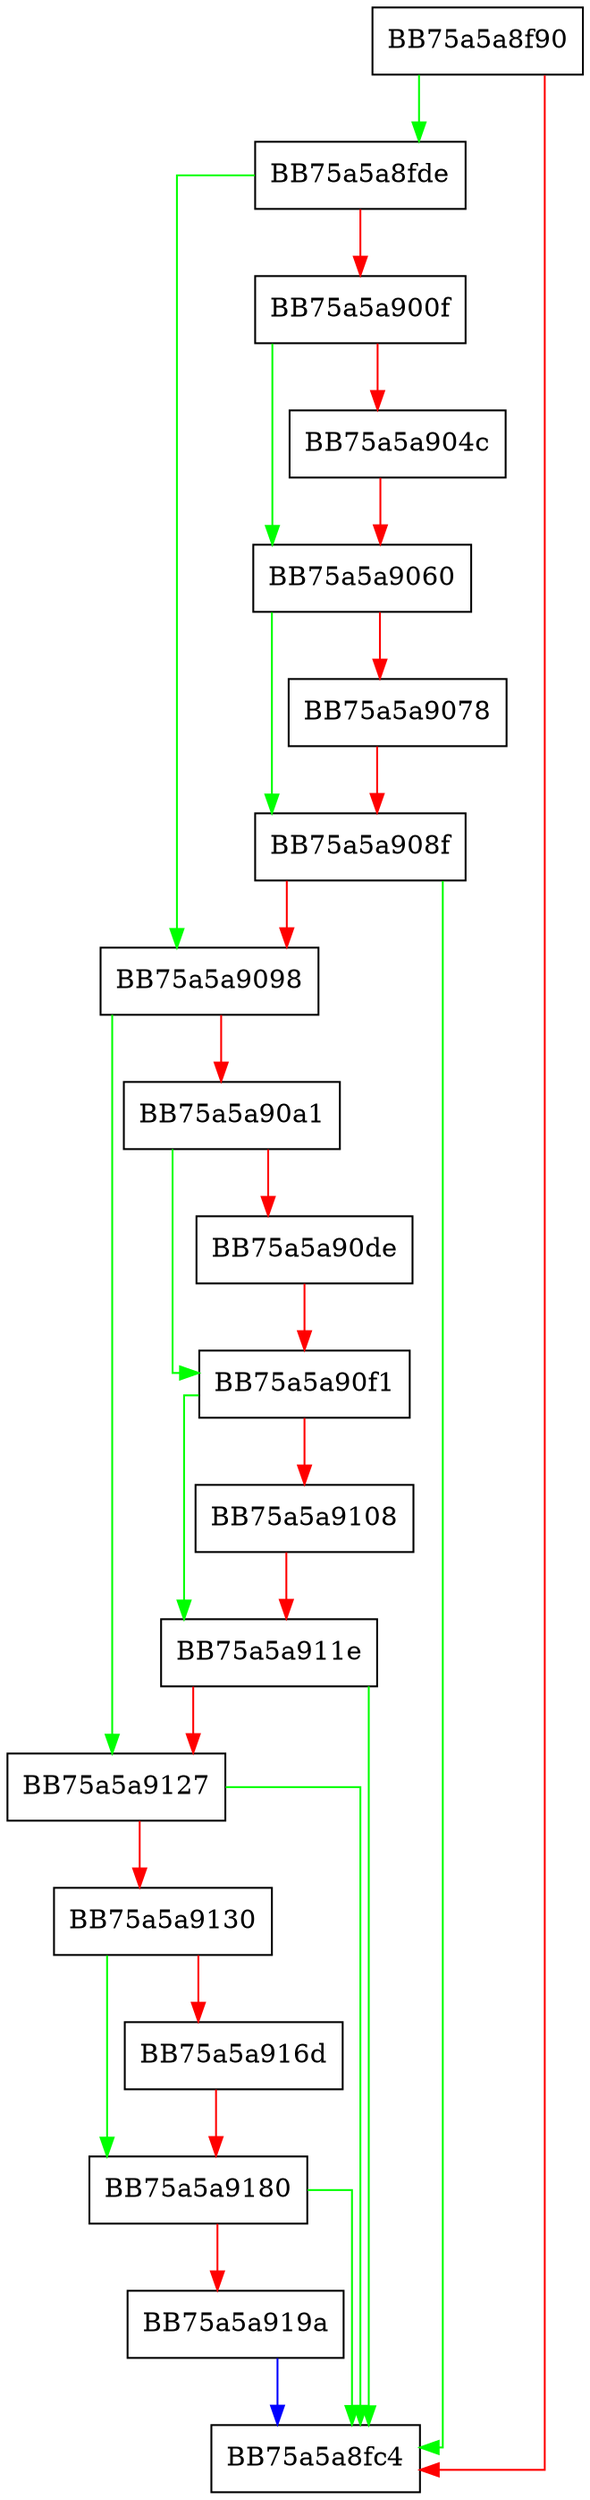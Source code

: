 digraph CheckRootCertificate {
  node [shape="box"];
  graph [splines=ortho];
  BB75a5a8f90 -> BB75a5a8fde [color="green"];
  BB75a5a8f90 -> BB75a5a8fc4 [color="red"];
  BB75a5a8fde -> BB75a5a9098 [color="green"];
  BB75a5a8fde -> BB75a5a900f [color="red"];
  BB75a5a900f -> BB75a5a9060 [color="green"];
  BB75a5a900f -> BB75a5a904c [color="red"];
  BB75a5a904c -> BB75a5a9060 [color="red"];
  BB75a5a9060 -> BB75a5a908f [color="green"];
  BB75a5a9060 -> BB75a5a9078 [color="red"];
  BB75a5a9078 -> BB75a5a908f [color="red"];
  BB75a5a908f -> BB75a5a8fc4 [color="green"];
  BB75a5a908f -> BB75a5a9098 [color="red"];
  BB75a5a9098 -> BB75a5a9127 [color="green"];
  BB75a5a9098 -> BB75a5a90a1 [color="red"];
  BB75a5a90a1 -> BB75a5a90f1 [color="green"];
  BB75a5a90a1 -> BB75a5a90de [color="red"];
  BB75a5a90de -> BB75a5a90f1 [color="red"];
  BB75a5a90f1 -> BB75a5a911e [color="green"];
  BB75a5a90f1 -> BB75a5a9108 [color="red"];
  BB75a5a9108 -> BB75a5a911e [color="red"];
  BB75a5a911e -> BB75a5a8fc4 [color="green"];
  BB75a5a911e -> BB75a5a9127 [color="red"];
  BB75a5a9127 -> BB75a5a8fc4 [color="green"];
  BB75a5a9127 -> BB75a5a9130 [color="red"];
  BB75a5a9130 -> BB75a5a9180 [color="green"];
  BB75a5a9130 -> BB75a5a916d [color="red"];
  BB75a5a916d -> BB75a5a9180 [color="red"];
  BB75a5a9180 -> BB75a5a8fc4 [color="green"];
  BB75a5a9180 -> BB75a5a919a [color="red"];
  BB75a5a919a -> BB75a5a8fc4 [color="blue"];
}